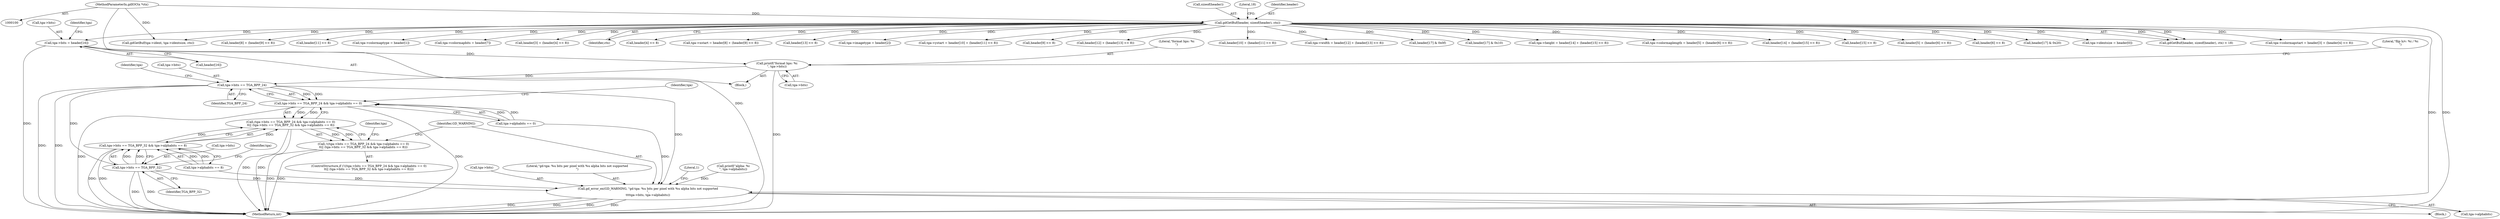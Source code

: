 digraph "0_libgd_10ef1dca63d62433fda13309b4a228782db823f7_0@array" {
"1000225" [label="(Call,tga->bits = header[16])"];
"1000107" [label="(Call,gdGetBuf(header, sizeof(header), ctx))"];
"1000101" [label="(MethodParameterIn,gdIOCtx *ctx)"];
"1000265" [label="(Call,printf(\"format bps: %i\n\", tga->bits))"];
"1000295" [label="(Call,tga->bits == TGA_BPP_24)"];
"1000294" [label="(Call,tga->bits == TGA_BPP_24 && tga->alphabits == 0)"];
"1000293" [label="(Call,(tga->bits == TGA_BPP_24 && tga->alphabits == 0)\n\t\t|| (tga->bits == TGA_BPP_32 && tga->alphabits == 8))"];
"1000292" [label="(Call,!((tga->bits == TGA_BPP_24 && tga->alphabits == 0)\n\t\t|| (tga->bits == TGA_BPP_32 && tga->alphabits == 8)))"];
"1000306" [label="(Call,tga->bits == TGA_BPP_32)"];
"1000305" [label="(Call,tga->bits == TGA_BPP_32 && tga->alphabits == 8)"];
"1000317" [label="(Call,gd_error_ex(GD_WARNING, \"gd-tga: %u bits per pixel with %u alpha bits not supported\n\",\n\t\t\ttga->bits, tga->alphabits))"];
"1000271" [label="(Literal,\"flip h/v: %i / %i\n\")"];
"1000106" [label="(Call,gdGetBuf(header, sizeof(header), ctx) < 18)"];
"1000140" [label="(Call,tga->colormapstart = header[3] + (header[4] << 8))"];
"1000177" [label="(Call,header[8] + (header[9] << 8))"];
"1000300" [label="(Call,tga->alphabits == 0)"];
"1000311" [label="(Call,tga->alphabits == 8)"];
"1000316" [label="(Block,)"];
"1000292" [label="(Call,!((tga->bits == TGA_BPP_24 && tga->alphabits == 0)\n\t\t|| (tga->bits == TGA_BPP_32 && tga->alphabits == 8)))"];
"1000112" [label="(Literal,18)"];
"1000328" [label="(Literal,1)"];
"1000323" [label="(Call,tga->alphabits)"];
"1000299" [label="(Identifier,TGA_BPP_24)"];
"1000229" [label="(Call,header[16])"];
"1000310" [label="(Identifier,TGA_BPP_32)"];
"1000296" [label="(Call,tga->bits)"];
"1000307" [label="(Call,tga->bits)"];
"1000194" [label="(Call,header[11] << 8)"];
"1000126" [label="(Call,tga->colormaptype = header[1])"];
"1000166" [label="(Call,tga->colormapbits = header[7])"];
"1000101" [label="(MethodParameterIn,gdIOCtx *ctx)"];
"1000144" [label="(Call,header[3] + (header[4] << 8))"];
"1000111" [label="(Identifier,ctx)"];
"1000148" [label="(Call,header[4] << 8)"];
"1000266" [label="(Literal,\"format bps: %i\n\")"];
"1000293" [label="(Call,(tga->bits == TGA_BPP_24 && tga->alphabits == 0)\n\t\t|| (tga->bits == TGA_BPP_32 && tga->alphabits == 8))"];
"1000173" [label="(Call,tga->xstart = header[8] + (header[9] << 8))"];
"1000207" [label="(Call,header[13] << 8)"];
"1000107" [label="(Call,gdGetBuf(header, sizeof(header), ctx))"];
"1000108" [label="(Identifier,header)"];
"1000225" [label="(Call,tga->bits = header[16])"];
"1000313" [label="(Identifier,tga)"];
"1000133" [label="(Call,tga->imagetype = header[2])"];
"1000364" [label="(Call,gdGetBuf(tga->ident, tga->identsize, ctx))"];
"1000294" [label="(Call,tga->bits == TGA_BPP_24 && tga->alphabits == 0)"];
"1000103" [label="(Block,)"];
"1000186" [label="(Call,tga->ystart = header[10] + (header[11] << 8))"];
"1000109" [label="(Call,sizeof(header))"];
"1000226" [label="(Call,tga->bits)"];
"1000181" [label="(Call,header[9] << 8)"];
"1000203" [label="(Call,header[12] + (header[13] << 8))"];
"1000306" [label="(Call,tga->bits == TGA_BPP_32)"];
"1000331" [label="(Identifier,tga)"];
"1000374" [label="(MethodReturn,int)"];
"1000278" [label="(Call,printf(\"alpha: %i\n\", tga->alphabits))"];
"1000190" [label="(Call,header[10] + (header[11] << 8))"];
"1000199" [label="(Call,tga->width = header[12] + (header[13] << 8))"];
"1000267" [label="(Call,tga->bits)"];
"1000318" [label="(Identifier,GD_WARNING)"];
"1000236" [label="(Call,header[17] & 0x0f)"];
"1000246" [label="(Call,header[17] & 0x10)"];
"1000212" [label="(Call,tga->height = header[14] + (header[15] << 8))"];
"1000153" [label="(Call,tga->colormaplength = header[5] + (header[6] << 8))"];
"1000302" [label="(Identifier,tga)"];
"1000295" [label="(Call,tga->bits == TGA_BPP_24)"];
"1000265" [label="(Call,printf(\"format bps: %i\n\", tga->bits))"];
"1000308" [label="(Identifier,tga)"];
"1000216" [label="(Call,header[14] + (header[15] << 8))"];
"1000220" [label="(Call,header[15] << 8)"];
"1000305" [label="(Call,tga->bits == TGA_BPP_32 && tga->alphabits == 8)"];
"1000157" [label="(Call,header[5] + (header[6] << 8))"];
"1000161" [label="(Call,header[6] << 8)"];
"1000234" [label="(Identifier,tga)"];
"1000291" [label="(ControlStructure,if (!((tga->bits == TGA_BPP_24 && tga->alphabits == 0)\n\t\t|| (tga->bits == TGA_BPP_32 && tga->alphabits == 8))))"];
"1000258" [label="(Call,header[17] & 0x20)"];
"1000317" [label="(Call,gd_error_ex(GD_WARNING, \"gd-tga: %u bits per pixel with %u alpha bits not supported\n\",\n\t\t\ttga->bits, tga->alphabits))"];
"1000320" [label="(Call,tga->bits)"];
"1000319" [label="(Literal,\"gd-tga: %u bits per pixel with %u alpha bits not supported\n\")"];
"1000119" [label="(Call,tga->identsize = header[0])"];
"1000225" -> "1000103"  [label="AST: "];
"1000225" -> "1000229"  [label="CFG: "];
"1000226" -> "1000225"  [label="AST: "];
"1000229" -> "1000225"  [label="AST: "];
"1000234" -> "1000225"  [label="CFG: "];
"1000225" -> "1000374"  [label="DDG: "];
"1000107" -> "1000225"  [label="DDG: "];
"1000225" -> "1000265"  [label="DDG: "];
"1000107" -> "1000106"  [label="AST: "];
"1000107" -> "1000111"  [label="CFG: "];
"1000108" -> "1000107"  [label="AST: "];
"1000109" -> "1000107"  [label="AST: "];
"1000111" -> "1000107"  [label="AST: "];
"1000112" -> "1000107"  [label="CFG: "];
"1000107" -> "1000374"  [label="DDG: "];
"1000107" -> "1000374"  [label="DDG: "];
"1000107" -> "1000106"  [label="DDG: "];
"1000107" -> "1000106"  [label="DDG: "];
"1000101" -> "1000107"  [label="DDG: "];
"1000107" -> "1000119"  [label="DDG: "];
"1000107" -> "1000126"  [label="DDG: "];
"1000107" -> "1000133"  [label="DDG: "];
"1000107" -> "1000140"  [label="DDG: "];
"1000107" -> "1000144"  [label="DDG: "];
"1000107" -> "1000148"  [label="DDG: "];
"1000107" -> "1000153"  [label="DDG: "];
"1000107" -> "1000157"  [label="DDG: "];
"1000107" -> "1000161"  [label="DDG: "];
"1000107" -> "1000166"  [label="DDG: "];
"1000107" -> "1000173"  [label="DDG: "];
"1000107" -> "1000177"  [label="DDG: "];
"1000107" -> "1000181"  [label="DDG: "];
"1000107" -> "1000186"  [label="DDG: "];
"1000107" -> "1000190"  [label="DDG: "];
"1000107" -> "1000194"  [label="DDG: "];
"1000107" -> "1000199"  [label="DDG: "];
"1000107" -> "1000203"  [label="DDG: "];
"1000107" -> "1000207"  [label="DDG: "];
"1000107" -> "1000212"  [label="DDG: "];
"1000107" -> "1000216"  [label="DDG: "];
"1000107" -> "1000220"  [label="DDG: "];
"1000107" -> "1000236"  [label="DDG: "];
"1000107" -> "1000246"  [label="DDG: "];
"1000107" -> "1000258"  [label="DDG: "];
"1000107" -> "1000364"  [label="DDG: "];
"1000101" -> "1000100"  [label="AST: "];
"1000101" -> "1000374"  [label="DDG: "];
"1000101" -> "1000364"  [label="DDG: "];
"1000265" -> "1000103"  [label="AST: "];
"1000265" -> "1000267"  [label="CFG: "];
"1000266" -> "1000265"  [label="AST: "];
"1000267" -> "1000265"  [label="AST: "];
"1000271" -> "1000265"  [label="CFG: "];
"1000265" -> "1000374"  [label="DDG: "];
"1000265" -> "1000295"  [label="DDG: "];
"1000295" -> "1000294"  [label="AST: "];
"1000295" -> "1000299"  [label="CFG: "];
"1000296" -> "1000295"  [label="AST: "];
"1000299" -> "1000295"  [label="AST: "];
"1000302" -> "1000295"  [label="CFG: "];
"1000294" -> "1000295"  [label="CFG: "];
"1000295" -> "1000374"  [label="DDG: "];
"1000295" -> "1000374"  [label="DDG: "];
"1000295" -> "1000294"  [label="DDG: "];
"1000295" -> "1000294"  [label="DDG: "];
"1000295" -> "1000306"  [label="DDG: "];
"1000295" -> "1000317"  [label="DDG: "];
"1000294" -> "1000293"  [label="AST: "];
"1000294" -> "1000300"  [label="CFG: "];
"1000300" -> "1000294"  [label="AST: "];
"1000308" -> "1000294"  [label="CFG: "];
"1000293" -> "1000294"  [label="CFG: "];
"1000294" -> "1000374"  [label="DDG: "];
"1000294" -> "1000374"  [label="DDG: "];
"1000294" -> "1000293"  [label="DDG: "];
"1000294" -> "1000293"  [label="DDG: "];
"1000300" -> "1000294"  [label="DDG: "];
"1000300" -> "1000294"  [label="DDG: "];
"1000293" -> "1000292"  [label="AST: "];
"1000293" -> "1000305"  [label="CFG: "];
"1000305" -> "1000293"  [label="AST: "];
"1000292" -> "1000293"  [label="CFG: "];
"1000293" -> "1000374"  [label="DDG: "];
"1000293" -> "1000374"  [label="DDG: "];
"1000293" -> "1000292"  [label="DDG: "];
"1000293" -> "1000292"  [label="DDG: "];
"1000305" -> "1000293"  [label="DDG: "];
"1000305" -> "1000293"  [label="DDG: "];
"1000292" -> "1000291"  [label="AST: "];
"1000318" -> "1000292"  [label="CFG: "];
"1000331" -> "1000292"  [label="CFG: "];
"1000292" -> "1000374"  [label="DDG: "];
"1000292" -> "1000374"  [label="DDG: "];
"1000306" -> "1000305"  [label="AST: "];
"1000306" -> "1000310"  [label="CFG: "];
"1000307" -> "1000306"  [label="AST: "];
"1000310" -> "1000306"  [label="AST: "];
"1000313" -> "1000306"  [label="CFG: "];
"1000305" -> "1000306"  [label="CFG: "];
"1000306" -> "1000374"  [label="DDG: "];
"1000306" -> "1000374"  [label="DDG: "];
"1000306" -> "1000305"  [label="DDG: "];
"1000306" -> "1000305"  [label="DDG: "];
"1000306" -> "1000317"  [label="DDG: "];
"1000305" -> "1000311"  [label="CFG: "];
"1000311" -> "1000305"  [label="AST: "];
"1000305" -> "1000374"  [label="DDG: "];
"1000305" -> "1000374"  [label="DDG: "];
"1000311" -> "1000305"  [label="DDG: "];
"1000311" -> "1000305"  [label="DDG: "];
"1000317" -> "1000316"  [label="AST: "];
"1000317" -> "1000323"  [label="CFG: "];
"1000318" -> "1000317"  [label="AST: "];
"1000319" -> "1000317"  [label="AST: "];
"1000320" -> "1000317"  [label="AST: "];
"1000323" -> "1000317"  [label="AST: "];
"1000328" -> "1000317"  [label="CFG: "];
"1000317" -> "1000374"  [label="DDG: "];
"1000317" -> "1000374"  [label="DDG: "];
"1000317" -> "1000374"  [label="DDG: "];
"1000317" -> "1000374"  [label="DDG: "];
"1000311" -> "1000317"  [label="DDG: "];
"1000278" -> "1000317"  [label="DDG: "];
"1000300" -> "1000317"  [label="DDG: "];
}
